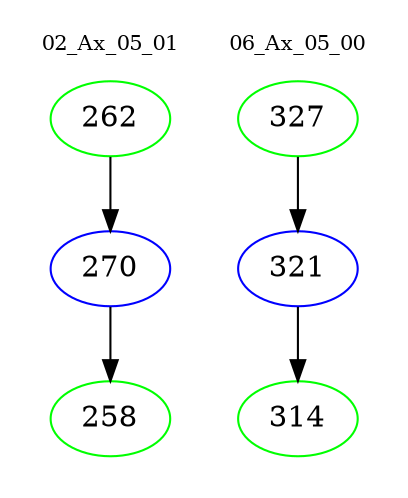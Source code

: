 digraph{
subgraph cluster_0 {
color = white
label = "02_Ax_05_01";
fontsize=10;
T0_262 [label="262", color="green"]
T0_262 -> T0_270 [color="black"]
T0_270 [label="270", color="blue"]
T0_270 -> T0_258 [color="black"]
T0_258 [label="258", color="green"]
}
subgraph cluster_1 {
color = white
label = "06_Ax_05_00";
fontsize=10;
T1_327 [label="327", color="green"]
T1_327 -> T1_321 [color="black"]
T1_321 [label="321", color="blue"]
T1_321 -> T1_314 [color="black"]
T1_314 [label="314", color="green"]
}
}

